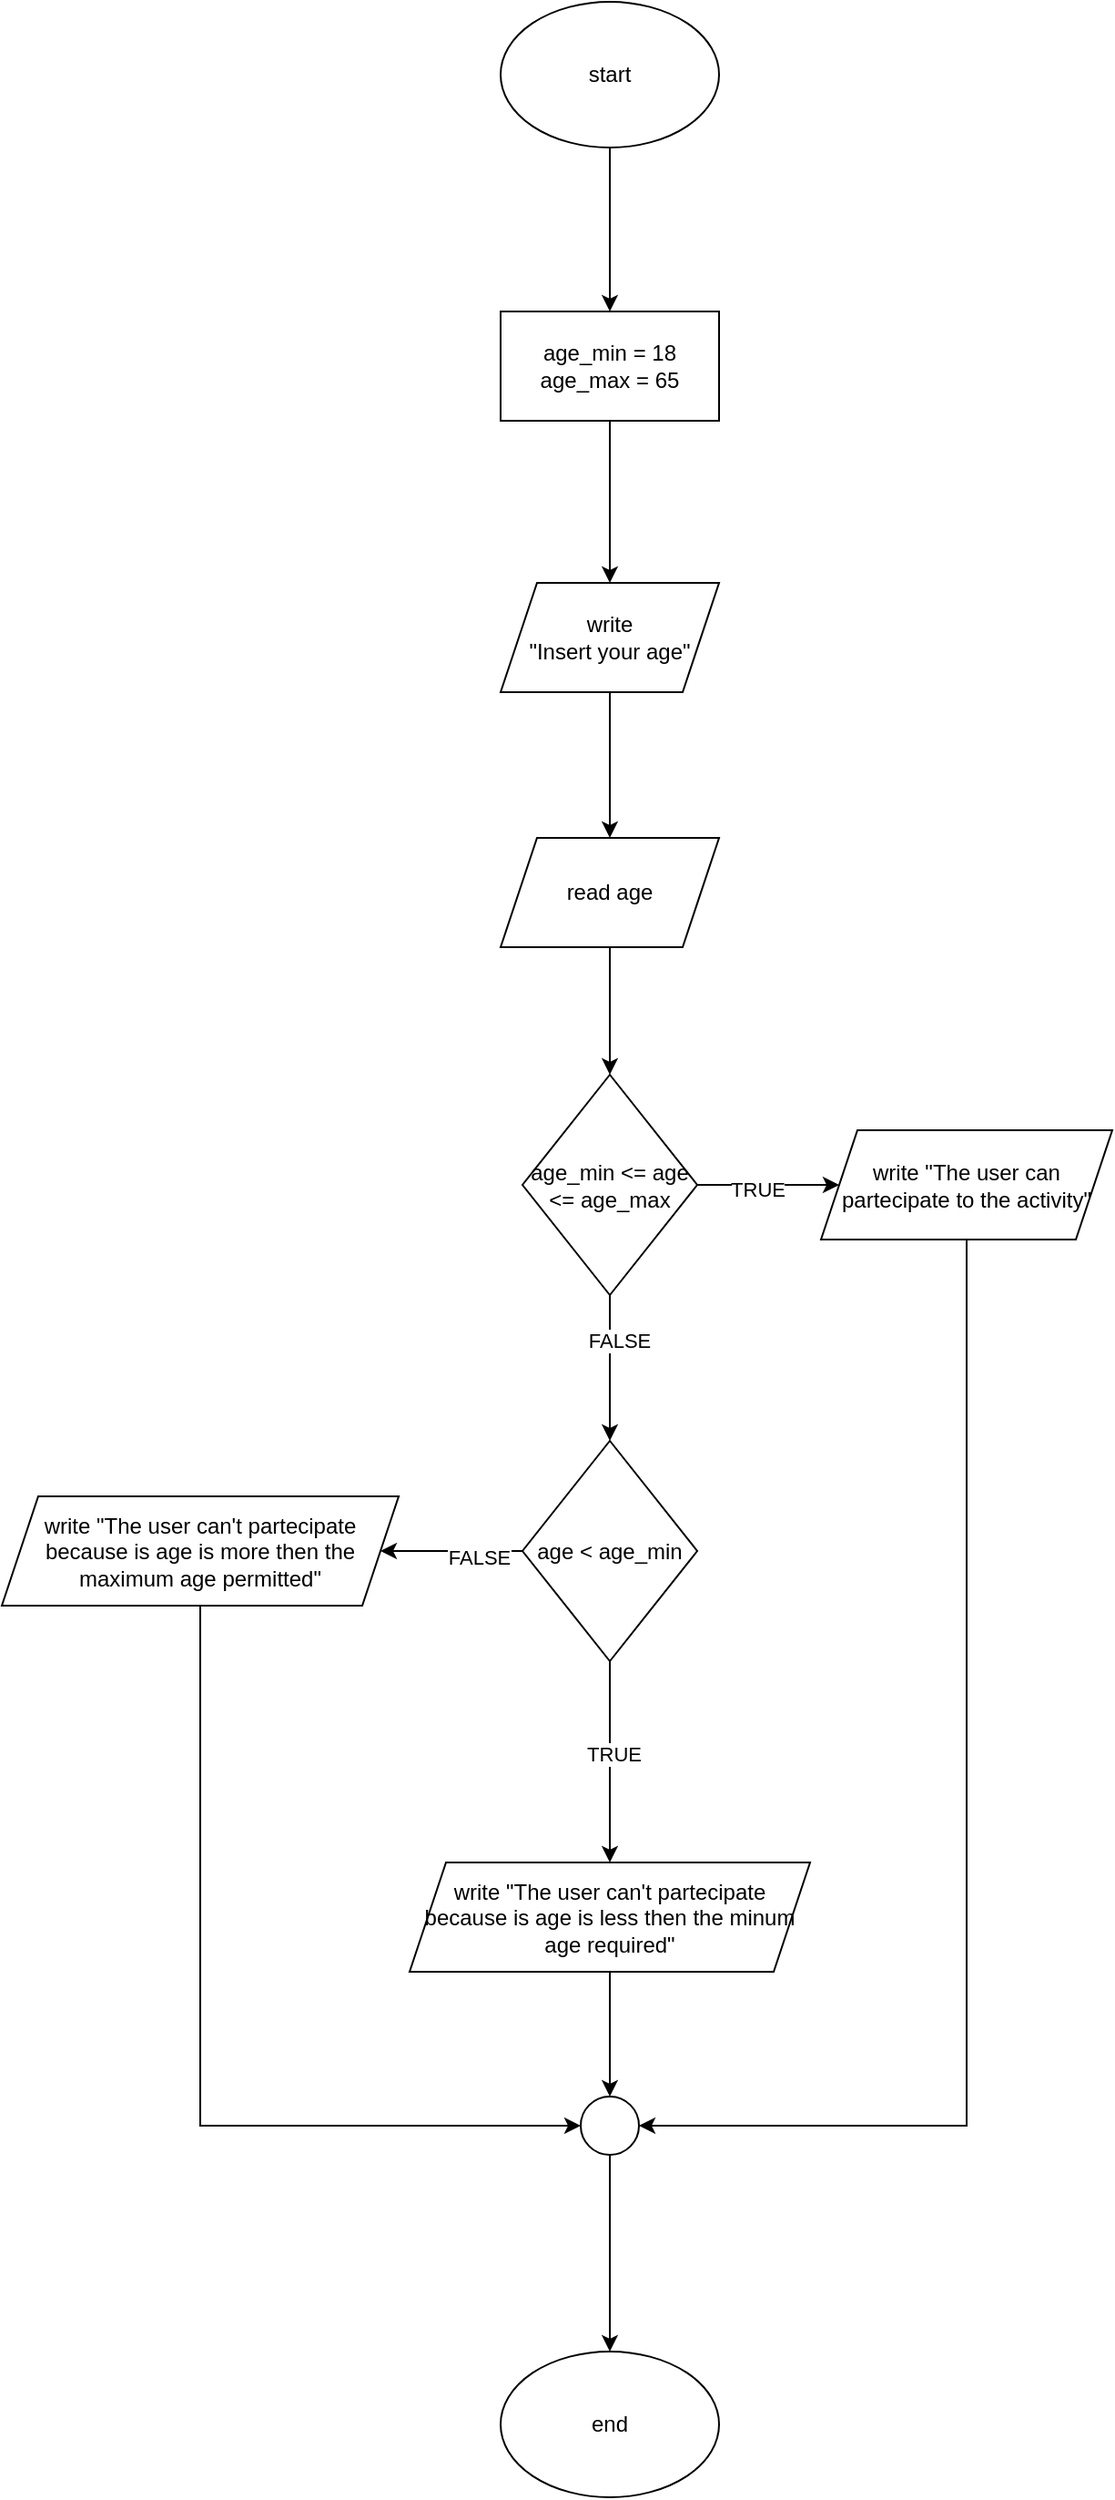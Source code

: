 <mxfile version="26.0.7">
  <diagram name="Pagina-1" id="jFwaAp8ngbvkLAB8znDN">
    <mxGraphModel dx="1050" dy="557" grid="1" gridSize="10" guides="1" tooltips="1" connect="1" arrows="1" fold="1" page="1" pageScale="1" pageWidth="827" pageHeight="1169" math="0" shadow="0">
      <root>
        <mxCell id="0" />
        <mxCell id="1" parent="0" />
        <mxCell id="aU-aHtXzv-DATz1q-0H3-7" value="" style="edgeStyle=orthogonalEdgeStyle;rounded=0;orthogonalLoop=1;jettySize=auto;html=1;" edge="1" parent="1" source="aU-aHtXzv-DATz1q-0H3-1" target="aU-aHtXzv-DATz1q-0H3-6">
          <mxGeometry relative="1" as="geometry" />
        </mxCell>
        <mxCell id="aU-aHtXzv-DATz1q-0H3-1" value="start" style="ellipse;whiteSpace=wrap;html=1;" vertex="1" parent="1">
          <mxGeometry x="354" width="120" height="80" as="geometry" />
        </mxCell>
        <mxCell id="aU-aHtXzv-DATz1q-0H3-5" value="" style="edgeStyle=orthogonalEdgeStyle;rounded=0;orthogonalLoop=1;jettySize=auto;html=1;" edge="1" parent="1" source="aU-aHtXzv-DATz1q-0H3-2" target="aU-aHtXzv-DATz1q-0H3-4">
          <mxGeometry relative="1" as="geometry" />
        </mxCell>
        <mxCell id="aU-aHtXzv-DATz1q-0H3-2" value="write&lt;div&gt;&quot;Insert your age&quot;&lt;/div&gt;" style="shape=parallelogram;perimeter=parallelogramPerimeter;whiteSpace=wrap;html=1;fixedSize=1;" vertex="1" parent="1">
          <mxGeometry x="354" y="319" width="120" height="60" as="geometry" />
        </mxCell>
        <mxCell id="aU-aHtXzv-DATz1q-0H3-10" value="" style="edgeStyle=orthogonalEdgeStyle;rounded=0;orthogonalLoop=1;jettySize=auto;html=1;" edge="1" parent="1" source="aU-aHtXzv-DATz1q-0H3-4" target="aU-aHtXzv-DATz1q-0H3-9">
          <mxGeometry relative="1" as="geometry" />
        </mxCell>
        <mxCell id="aU-aHtXzv-DATz1q-0H3-4" value="read age" style="shape=parallelogram;perimeter=parallelogramPerimeter;whiteSpace=wrap;html=1;fixedSize=1;" vertex="1" parent="1">
          <mxGeometry x="354" y="459" width="120" height="60" as="geometry" />
        </mxCell>
        <mxCell id="aU-aHtXzv-DATz1q-0H3-8" style="edgeStyle=orthogonalEdgeStyle;rounded=0;orthogonalLoop=1;jettySize=auto;html=1;exitX=0.5;exitY=1;exitDx=0;exitDy=0;entryX=0.5;entryY=0;entryDx=0;entryDy=0;" edge="1" parent="1" source="aU-aHtXzv-DATz1q-0H3-6" target="aU-aHtXzv-DATz1q-0H3-2">
          <mxGeometry relative="1" as="geometry" />
        </mxCell>
        <mxCell id="aU-aHtXzv-DATz1q-0H3-6" value="age_min = 18&lt;div&gt;age_max = 65&lt;/div&gt;" style="whiteSpace=wrap;html=1;" vertex="1" parent="1">
          <mxGeometry x="354" y="170" width="120" height="60" as="geometry" />
        </mxCell>
        <mxCell id="aU-aHtXzv-DATz1q-0H3-12" value="" style="edgeStyle=orthogonalEdgeStyle;rounded=0;orthogonalLoop=1;jettySize=auto;html=1;" edge="1" parent="1" source="aU-aHtXzv-DATz1q-0H3-9" target="aU-aHtXzv-DATz1q-0H3-11">
          <mxGeometry relative="1" as="geometry" />
        </mxCell>
        <mxCell id="aU-aHtXzv-DATz1q-0H3-15" value="FALSE" style="edgeLabel;html=1;align=center;verticalAlign=middle;resizable=0;points=[];" vertex="1" connectable="0" parent="aU-aHtXzv-DATz1q-0H3-12">
          <mxGeometry x="-0.38" y="5" relative="1" as="geometry">
            <mxPoint as="offset" />
          </mxGeometry>
        </mxCell>
        <mxCell id="aU-aHtXzv-DATz1q-0H3-17" value="" style="edgeStyle=orthogonalEdgeStyle;rounded=0;orthogonalLoop=1;jettySize=auto;html=1;" edge="1" parent="1" source="aU-aHtXzv-DATz1q-0H3-9" target="aU-aHtXzv-DATz1q-0H3-16">
          <mxGeometry relative="1" as="geometry" />
        </mxCell>
        <mxCell id="aU-aHtXzv-DATz1q-0H3-18" value="TRUE" style="edgeLabel;html=1;align=center;verticalAlign=middle;resizable=0;points=[];" vertex="1" connectable="0" parent="aU-aHtXzv-DATz1q-0H3-17">
          <mxGeometry x="-0.159" y="-2" relative="1" as="geometry">
            <mxPoint as="offset" />
          </mxGeometry>
        </mxCell>
        <mxCell id="aU-aHtXzv-DATz1q-0H3-9" value="age_min &amp;lt;= age &amp;lt;= age_max" style="rhombus;whiteSpace=wrap;html=1;" vertex="1" parent="1">
          <mxGeometry x="366" y="589" width="96" height="121" as="geometry" />
        </mxCell>
        <mxCell id="aU-aHtXzv-DATz1q-0H3-20" value="" style="edgeStyle=orthogonalEdgeStyle;rounded=0;orthogonalLoop=1;jettySize=auto;html=1;" edge="1" parent="1" source="aU-aHtXzv-DATz1q-0H3-11" target="aU-aHtXzv-DATz1q-0H3-19">
          <mxGeometry relative="1" as="geometry" />
        </mxCell>
        <mxCell id="aU-aHtXzv-DATz1q-0H3-23" value="FALSE" style="edgeLabel;html=1;align=center;verticalAlign=middle;resizable=0;points=[];" vertex="1" connectable="0" parent="aU-aHtXzv-DATz1q-0H3-20">
          <mxGeometry x="-0.38" y="3" relative="1" as="geometry">
            <mxPoint as="offset" />
          </mxGeometry>
        </mxCell>
        <mxCell id="aU-aHtXzv-DATz1q-0H3-22" value="" style="edgeStyle=orthogonalEdgeStyle;rounded=0;orthogonalLoop=1;jettySize=auto;html=1;" edge="1" parent="1" source="aU-aHtXzv-DATz1q-0H3-11" target="aU-aHtXzv-DATz1q-0H3-21">
          <mxGeometry relative="1" as="geometry" />
        </mxCell>
        <mxCell id="aU-aHtXzv-DATz1q-0H3-24" value="TRUE" style="edgeLabel;html=1;align=center;verticalAlign=middle;resizable=0;points=[];" vertex="1" connectable="0" parent="aU-aHtXzv-DATz1q-0H3-22">
          <mxGeometry x="-0.081" y="2" relative="1" as="geometry">
            <mxPoint as="offset" />
          </mxGeometry>
        </mxCell>
        <mxCell id="aU-aHtXzv-DATz1q-0H3-11" value="age &amp;lt; age_min" style="rhombus;whiteSpace=wrap;html=1;" vertex="1" parent="1">
          <mxGeometry x="366" y="790" width="96" height="121" as="geometry" />
        </mxCell>
        <mxCell id="aU-aHtXzv-DATz1q-0H3-28" style="edgeStyle=orthogonalEdgeStyle;rounded=0;orthogonalLoop=1;jettySize=auto;html=1;exitX=0.5;exitY=1;exitDx=0;exitDy=0;entryX=1;entryY=0.5;entryDx=0;entryDy=0;" edge="1" parent="1" source="aU-aHtXzv-DATz1q-0H3-16" target="aU-aHtXzv-DATz1q-0H3-25">
          <mxGeometry relative="1" as="geometry" />
        </mxCell>
        <mxCell id="aU-aHtXzv-DATz1q-0H3-16" value="write &quot;The user can partecipate to the activity&lt;span style=&quot;background-color: transparent; color: light-dark(rgb(0, 0, 0), rgb(255, 255, 255));&quot;&gt;&quot;&lt;/span&gt;" style="shape=parallelogram;perimeter=parallelogramPerimeter;whiteSpace=wrap;html=1;fixedSize=1;" vertex="1" parent="1">
          <mxGeometry x="530" y="619.5" width="160" height="60" as="geometry" />
        </mxCell>
        <mxCell id="aU-aHtXzv-DATz1q-0H3-26" style="edgeStyle=orthogonalEdgeStyle;rounded=0;orthogonalLoop=1;jettySize=auto;html=1;exitX=0.5;exitY=1;exitDx=0;exitDy=0;entryX=0;entryY=0.5;entryDx=0;entryDy=0;" edge="1" parent="1" source="aU-aHtXzv-DATz1q-0H3-19" target="aU-aHtXzv-DATz1q-0H3-25">
          <mxGeometry relative="1" as="geometry" />
        </mxCell>
        <mxCell id="aU-aHtXzv-DATz1q-0H3-19" value="write &quot;The user can&#39;t partecipate because is age is more then the maximum age permitted&quot;" style="shape=parallelogram;perimeter=parallelogramPerimeter;whiteSpace=wrap;html=1;fixedSize=1;" vertex="1" parent="1">
          <mxGeometry x="80" y="820.5" width="218" height="60" as="geometry" />
        </mxCell>
        <mxCell id="aU-aHtXzv-DATz1q-0H3-27" value="" style="edgeStyle=orthogonalEdgeStyle;rounded=0;orthogonalLoop=1;jettySize=auto;html=1;" edge="1" parent="1" source="aU-aHtXzv-DATz1q-0H3-21" target="aU-aHtXzv-DATz1q-0H3-25">
          <mxGeometry relative="1" as="geometry" />
        </mxCell>
        <mxCell id="aU-aHtXzv-DATz1q-0H3-21" value="write &quot;The user can&#39;t partecipate because is age is less then the minum age required&quot;" style="shape=parallelogram;perimeter=parallelogramPerimeter;whiteSpace=wrap;html=1;fixedSize=1;" vertex="1" parent="1">
          <mxGeometry x="304" y="1021.5" width="220" height="60" as="geometry" />
        </mxCell>
        <mxCell id="aU-aHtXzv-DATz1q-0H3-30" style="edgeStyle=orthogonalEdgeStyle;rounded=0;orthogonalLoop=1;jettySize=auto;html=1;exitX=0.5;exitY=1;exitDx=0;exitDy=0;entryX=0.5;entryY=0;entryDx=0;entryDy=0;" edge="1" parent="1" source="aU-aHtXzv-DATz1q-0H3-25" target="aU-aHtXzv-DATz1q-0H3-29">
          <mxGeometry relative="1" as="geometry" />
        </mxCell>
        <mxCell id="aU-aHtXzv-DATz1q-0H3-25" value="" style="ellipse;whiteSpace=wrap;html=1;aspect=fixed;" vertex="1" parent="1">
          <mxGeometry x="398" y="1150" width="32" height="32" as="geometry" />
        </mxCell>
        <mxCell id="aU-aHtXzv-DATz1q-0H3-29" value="end" style="ellipse;whiteSpace=wrap;html=1;" vertex="1" parent="1">
          <mxGeometry x="354" y="1290" width="120" height="80" as="geometry" />
        </mxCell>
      </root>
    </mxGraphModel>
  </diagram>
</mxfile>
